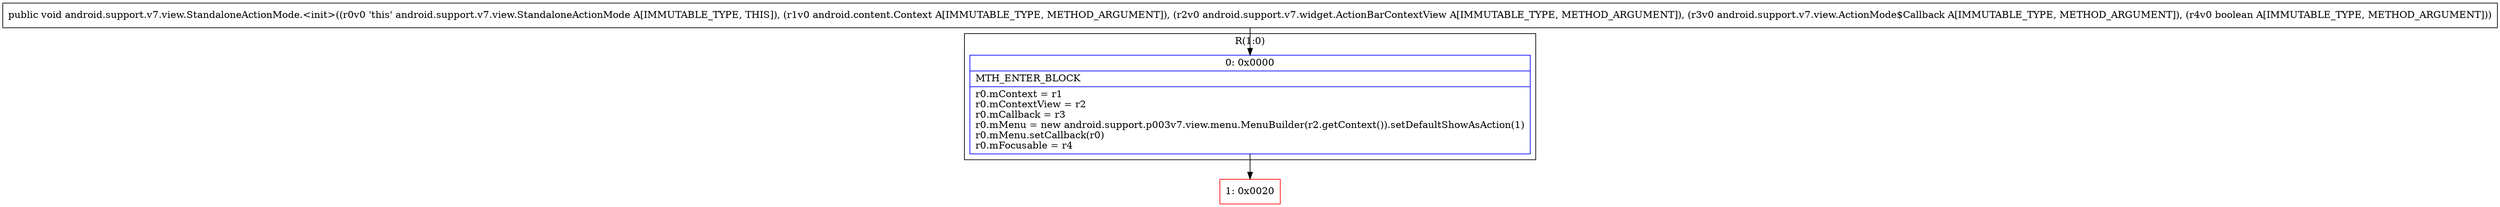 digraph "CFG forandroid.support.v7.view.StandaloneActionMode.\<init\>(Landroid\/content\/Context;Landroid\/support\/v7\/widget\/ActionBarContextView;Landroid\/support\/v7\/view\/ActionMode$Callback;Z)V" {
subgraph cluster_Region_1852215758 {
label = "R(1:0)";
node [shape=record,color=blue];
Node_0 [shape=record,label="{0\:\ 0x0000|MTH_ENTER_BLOCK\l|r0.mContext = r1\lr0.mContextView = r2\lr0.mCallback = r3\lr0.mMenu = new android.support.p003v7.view.menu.MenuBuilder(r2.getContext()).setDefaultShowAsAction(1)\lr0.mMenu.setCallback(r0)\lr0.mFocusable = r4\l}"];
}
Node_1 [shape=record,color=red,label="{1\:\ 0x0020}"];
MethodNode[shape=record,label="{public void android.support.v7.view.StandaloneActionMode.\<init\>((r0v0 'this' android.support.v7.view.StandaloneActionMode A[IMMUTABLE_TYPE, THIS]), (r1v0 android.content.Context A[IMMUTABLE_TYPE, METHOD_ARGUMENT]), (r2v0 android.support.v7.widget.ActionBarContextView A[IMMUTABLE_TYPE, METHOD_ARGUMENT]), (r3v0 android.support.v7.view.ActionMode$Callback A[IMMUTABLE_TYPE, METHOD_ARGUMENT]), (r4v0 boolean A[IMMUTABLE_TYPE, METHOD_ARGUMENT])) }"];
MethodNode -> Node_0;
Node_0 -> Node_1;
}

